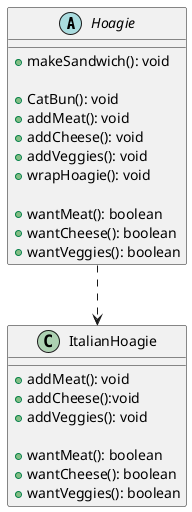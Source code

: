 @startuml
Abstract class Hoagie{
    +makeSandwich(): void

    +CatBun(): void
    +addMeat(): void
    +addCheese(): void
    +addVeggies(): void
    +wrapHoagie(): void

    +wantMeat(): boolean
    +wantCheese(): boolean
    +wantVeggies(): boolean
}

Class ItalianHoagie{
    +addMeat(): void
    +addCheese():void
    +addVeggies(): void

    +wantMeat(): boolean
        +wantCheese(): boolean
        +wantVeggies(): boolean
}

Hoagie ..> ItalianHoagie
@enduml